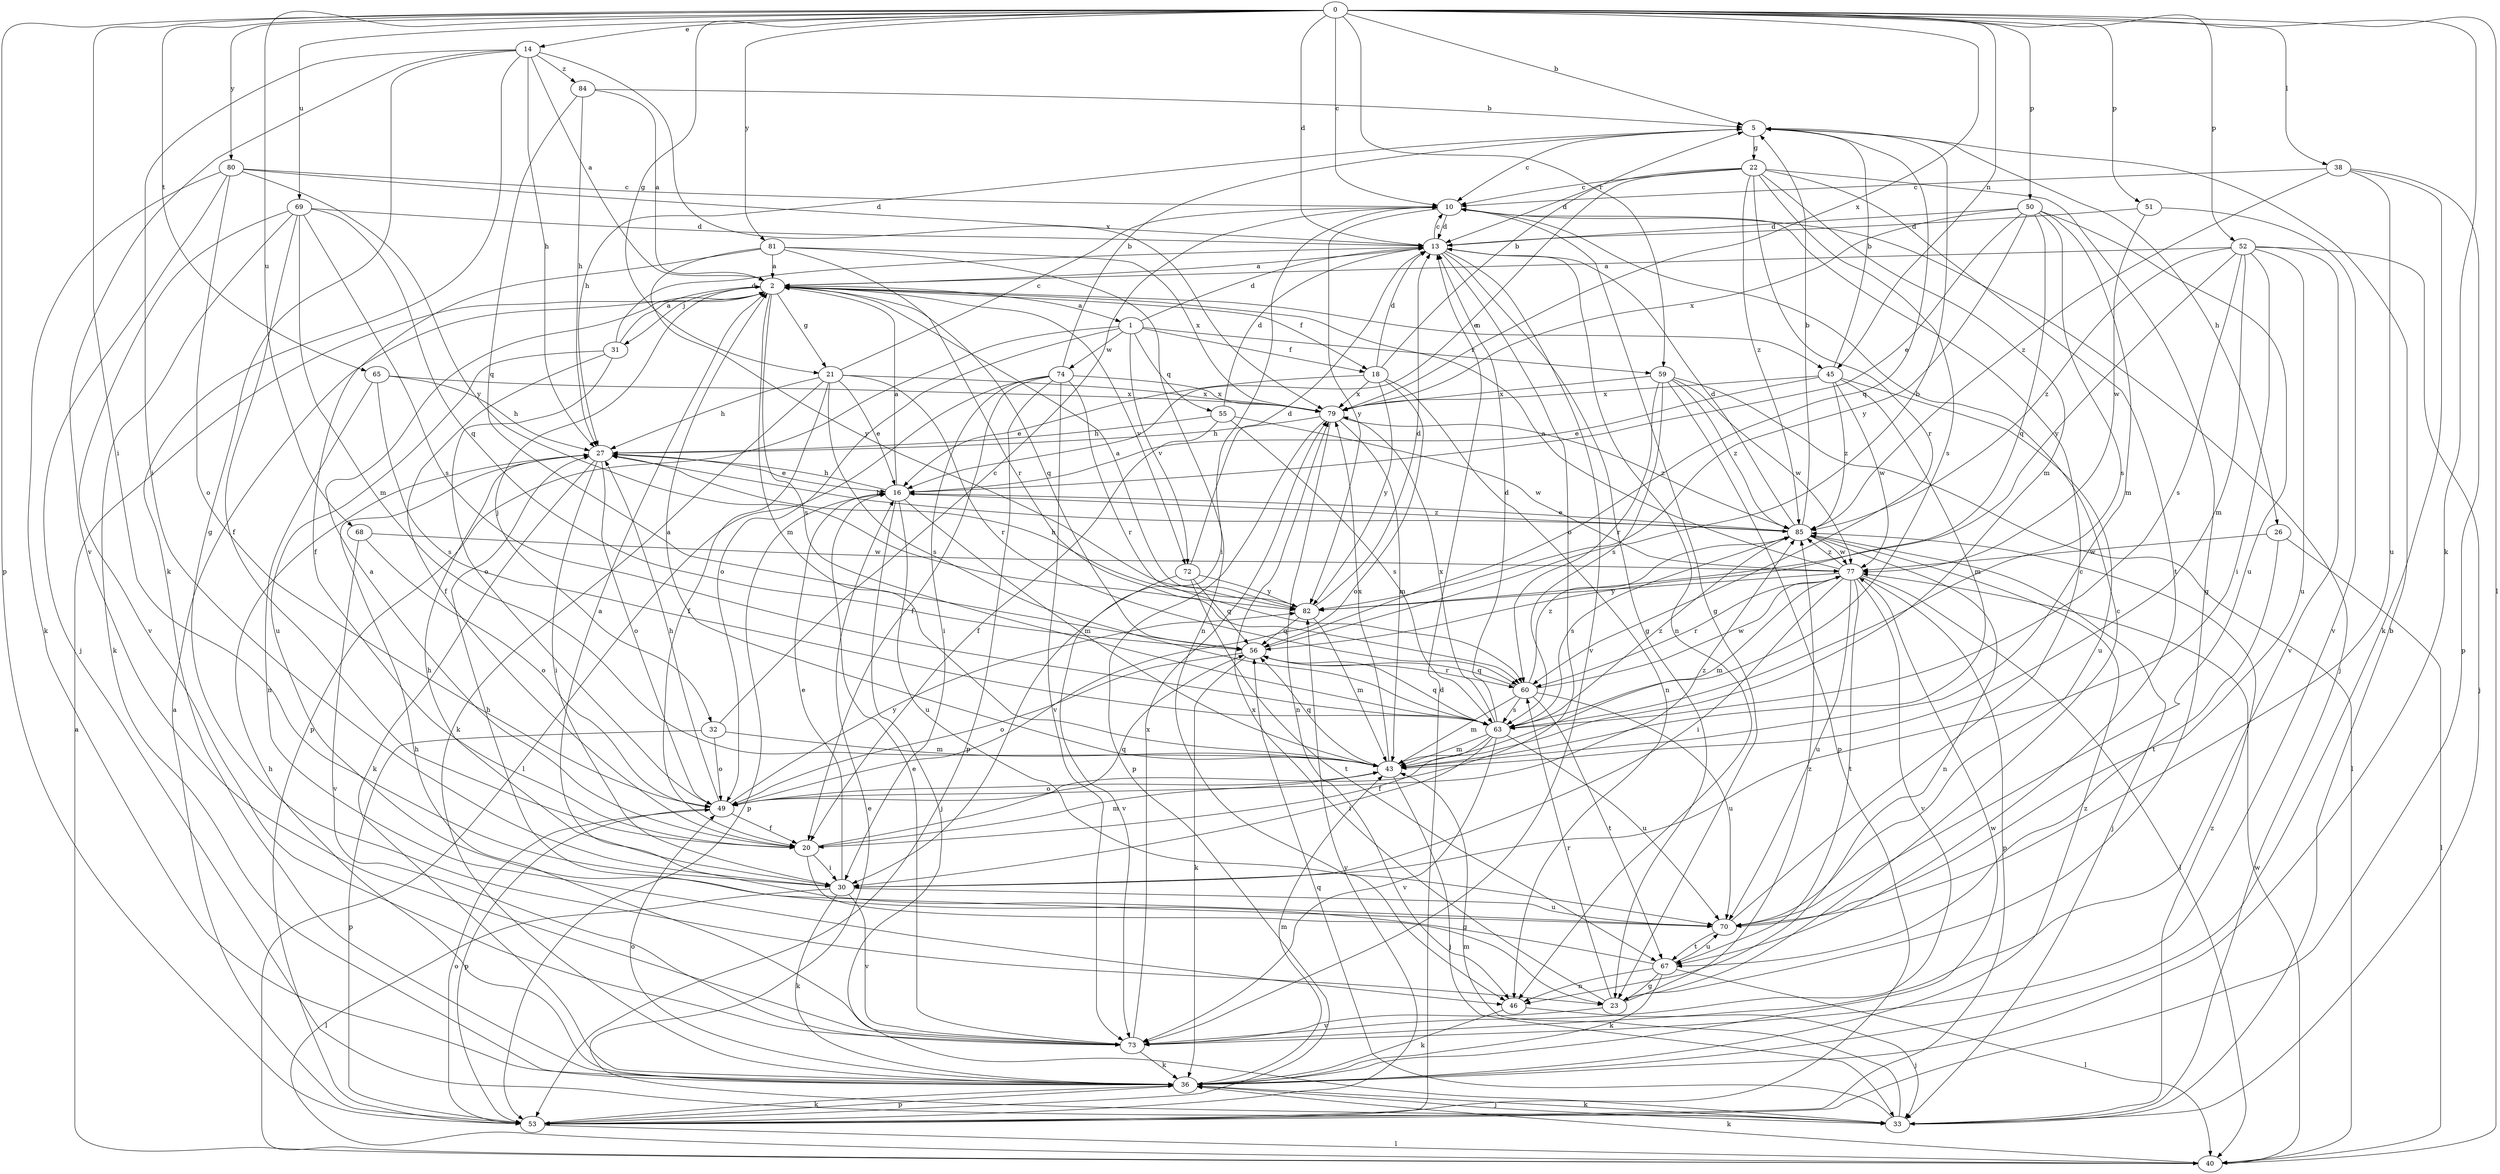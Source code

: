 strict digraph  {
0;
1;
2;
5;
10;
13;
14;
16;
18;
20;
21;
22;
23;
26;
27;
30;
31;
32;
33;
36;
38;
40;
43;
45;
46;
49;
50;
51;
52;
53;
55;
56;
59;
60;
63;
65;
67;
68;
69;
70;
72;
73;
74;
77;
79;
80;
81;
82;
84;
85;
0 -> 5  [label=b];
0 -> 10  [label=c];
0 -> 13  [label=d];
0 -> 14  [label=e];
0 -> 21  [label=g];
0 -> 30  [label=i];
0 -> 36  [label=k];
0 -> 38  [label=l];
0 -> 40  [label=l];
0 -> 45  [label=n];
0 -> 50  [label=p];
0 -> 51  [label=p];
0 -> 52  [label=p];
0 -> 53  [label=p];
0 -> 59  [label=r];
0 -> 65  [label=t];
0 -> 68  [label=u];
0 -> 69  [label=u];
0 -> 79  [label=x];
0 -> 80  [label=y];
0 -> 81  [label=y];
1 -> 13  [label=d];
1 -> 18  [label=f];
1 -> 49  [label=o];
1 -> 53  [label=p];
1 -> 55  [label=q];
1 -> 59  [label=r];
1 -> 72  [label=v];
1 -> 74  [label=w];
2 -> 1  [label=a];
2 -> 18  [label=f];
2 -> 21  [label=g];
2 -> 31  [label=j];
2 -> 32  [label=j];
2 -> 43  [label=m];
2 -> 45  [label=n];
2 -> 56  [label=q];
2 -> 63  [label=s];
2 -> 72  [label=v];
5 -> 10  [label=c];
5 -> 22  [label=g];
5 -> 26  [label=h];
5 -> 27  [label=h];
5 -> 56  [label=q];
10 -> 13  [label=d];
10 -> 23  [label=g];
10 -> 30  [label=i];
10 -> 33  [label=j];
10 -> 82  [label=y];
13 -> 2  [label=a];
13 -> 10  [label=c];
13 -> 23  [label=g];
13 -> 46  [label=n];
13 -> 49  [label=o];
13 -> 73  [label=v];
14 -> 2  [label=a];
14 -> 23  [label=g];
14 -> 27  [label=h];
14 -> 30  [label=i];
14 -> 36  [label=k];
14 -> 73  [label=v];
14 -> 79  [label=x];
14 -> 84  [label=z];
16 -> 2  [label=a];
16 -> 27  [label=h];
16 -> 33  [label=j];
16 -> 43  [label=m];
16 -> 53  [label=p];
16 -> 70  [label=u];
16 -> 85  [label=z];
18 -> 5  [label=b];
18 -> 13  [label=d];
18 -> 16  [label=e];
18 -> 46  [label=n];
18 -> 49  [label=o];
18 -> 79  [label=x];
18 -> 82  [label=y];
20 -> 2  [label=a];
20 -> 23  [label=g];
20 -> 30  [label=i];
20 -> 43  [label=m];
20 -> 56  [label=q];
21 -> 10  [label=c];
21 -> 16  [label=e];
21 -> 20  [label=f];
21 -> 27  [label=h];
21 -> 36  [label=k];
21 -> 60  [label=r];
21 -> 63  [label=s];
21 -> 79  [label=x];
22 -> 10  [label=c];
22 -> 13  [label=d];
22 -> 16  [label=e];
22 -> 23  [label=g];
22 -> 43  [label=m];
22 -> 60  [label=r];
22 -> 63  [label=s];
22 -> 67  [label=t];
22 -> 85  [label=z];
23 -> 10  [label=c];
23 -> 60  [label=r];
23 -> 73  [label=v];
23 -> 79  [label=x];
23 -> 85  [label=z];
26 -> 40  [label=l];
26 -> 67  [label=t];
26 -> 77  [label=w];
27 -> 16  [label=e];
27 -> 30  [label=i];
27 -> 36  [label=k];
27 -> 49  [label=o];
30 -> 16  [label=e];
30 -> 27  [label=h];
30 -> 36  [label=k];
30 -> 40  [label=l];
30 -> 70  [label=u];
30 -> 73  [label=v];
31 -> 2  [label=a];
31 -> 13  [label=d];
31 -> 20  [label=f];
31 -> 49  [label=o];
31 -> 70  [label=u];
32 -> 10  [label=c];
32 -> 43  [label=m];
32 -> 49  [label=o];
32 -> 53  [label=p];
33 -> 5  [label=b];
33 -> 16  [label=e];
33 -> 36  [label=k];
33 -> 43  [label=m];
33 -> 56  [label=q];
33 -> 85  [label=z];
36 -> 27  [label=h];
36 -> 33  [label=j];
36 -> 43  [label=m];
36 -> 49  [label=o];
36 -> 53  [label=p];
36 -> 77  [label=w];
36 -> 85  [label=z];
38 -> 10  [label=c];
38 -> 36  [label=k];
38 -> 53  [label=p];
38 -> 70  [label=u];
38 -> 85  [label=z];
40 -> 2  [label=a];
40 -> 36  [label=k];
40 -> 77  [label=w];
43 -> 2  [label=a];
43 -> 33  [label=j];
43 -> 49  [label=o];
43 -> 56  [label=q];
43 -> 79  [label=x];
45 -> 5  [label=b];
45 -> 16  [label=e];
45 -> 43  [label=m];
45 -> 70  [label=u];
45 -> 77  [label=w];
45 -> 79  [label=x];
45 -> 85  [label=z];
46 -> 33  [label=j];
46 -> 36  [label=k];
49 -> 20  [label=f];
49 -> 27  [label=h];
49 -> 53  [label=p];
49 -> 82  [label=y];
49 -> 85  [label=z];
50 -> 13  [label=d];
50 -> 16  [label=e];
50 -> 43  [label=m];
50 -> 56  [label=q];
50 -> 63  [label=s];
50 -> 70  [label=u];
50 -> 79  [label=x];
50 -> 82  [label=y];
51 -> 13  [label=d];
51 -> 73  [label=v];
51 -> 77  [label=w];
52 -> 2  [label=a];
52 -> 30  [label=i];
52 -> 33  [label=j];
52 -> 43  [label=m];
52 -> 63  [label=s];
52 -> 70  [label=u];
52 -> 73  [label=v];
52 -> 82  [label=y];
52 -> 85  [label=z];
53 -> 2  [label=a];
53 -> 13  [label=d];
53 -> 36  [label=k];
53 -> 40  [label=l];
53 -> 49  [label=o];
53 -> 82  [label=y];
55 -> 13  [label=d];
55 -> 20  [label=f];
55 -> 27  [label=h];
55 -> 63  [label=s];
55 -> 77  [label=w];
56 -> 5  [label=b];
56 -> 36  [label=k];
56 -> 49  [label=o];
56 -> 60  [label=r];
59 -> 40  [label=l];
59 -> 53  [label=p];
59 -> 60  [label=r];
59 -> 63  [label=s];
59 -> 77  [label=w];
59 -> 79  [label=x];
59 -> 85  [label=z];
60 -> 43  [label=m];
60 -> 56  [label=q];
60 -> 63  [label=s];
60 -> 67  [label=t];
60 -> 70  [label=u];
60 -> 77  [label=w];
60 -> 85  [label=z];
63 -> 13  [label=d];
63 -> 20  [label=f];
63 -> 30  [label=i];
63 -> 43  [label=m];
63 -> 56  [label=q];
63 -> 70  [label=u];
63 -> 73  [label=v];
63 -> 79  [label=x];
63 -> 85  [label=z];
65 -> 27  [label=h];
65 -> 46  [label=n];
65 -> 63  [label=s];
65 -> 79  [label=x];
67 -> 23  [label=g];
67 -> 27  [label=h];
67 -> 36  [label=k];
67 -> 40  [label=l];
67 -> 46  [label=n];
67 -> 70  [label=u];
68 -> 49  [label=o];
68 -> 73  [label=v];
68 -> 77  [label=w];
69 -> 13  [label=d];
69 -> 20  [label=f];
69 -> 36  [label=k];
69 -> 43  [label=m];
69 -> 56  [label=q];
69 -> 63  [label=s];
69 -> 73  [label=v];
70 -> 2  [label=a];
70 -> 10  [label=c];
70 -> 67  [label=t];
72 -> 13  [label=d];
72 -> 56  [label=q];
72 -> 67  [label=t];
72 -> 73  [label=v];
72 -> 82  [label=y];
73 -> 16  [label=e];
73 -> 27  [label=h];
73 -> 36  [label=k];
73 -> 79  [label=x];
74 -> 5  [label=b];
74 -> 20  [label=f];
74 -> 30  [label=i];
74 -> 40  [label=l];
74 -> 53  [label=p];
74 -> 60  [label=r];
74 -> 73  [label=v];
74 -> 79  [label=x];
77 -> 2  [label=a];
77 -> 30  [label=i];
77 -> 40  [label=l];
77 -> 43  [label=m];
77 -> 53  [label=p];
77 -> 60  [label=r];
77 -> 67  [label=t];
77 -> 70  [label=u];
77 -> 73  [label=v];
77 -> 82  [label=y];
77 -> 85  [label=z];
79 -> 27  [label=h];
79 -> 43  [label=m];
79 -> 46  [label=n];
79 -> 53  [label=p];
79 -> 85  [label=z];
80 -> 10  [label=c];
80 -> 13  [label=d];
80 -> 33  [label=j];
80 -> 36  [label=k];
80 -> 49  [label=o];
80 -> 82  [label=y];
81 -> 2  [label=a];
81 -> 20  [label=f];
81 -> 46  [label=n];
81 -> 60  [label=r];
81 -> 79  [label=x];
81 -> 82  [label=y];
82 -> 2  [label=a];
82 -> 13  [label=d];
82 -> 27  [label=h];
82 -> 43  [label=m];
82 -> 56  [label=q];
84 -> 2  [label=a];
84 -> 5  [label=b];
84 -> 27  [label=h];
84 -> 56  [label=q];
85 -> 5  [label=b];
85 -> 13  [label=d];
85 -> 16  [label=e];
85 -> 27  [label=h];
85 -> 33  [label=j];
85 -> 46  [label=n];
85 -> 63  [label=s];
85 -> 77  [label=w];
}
